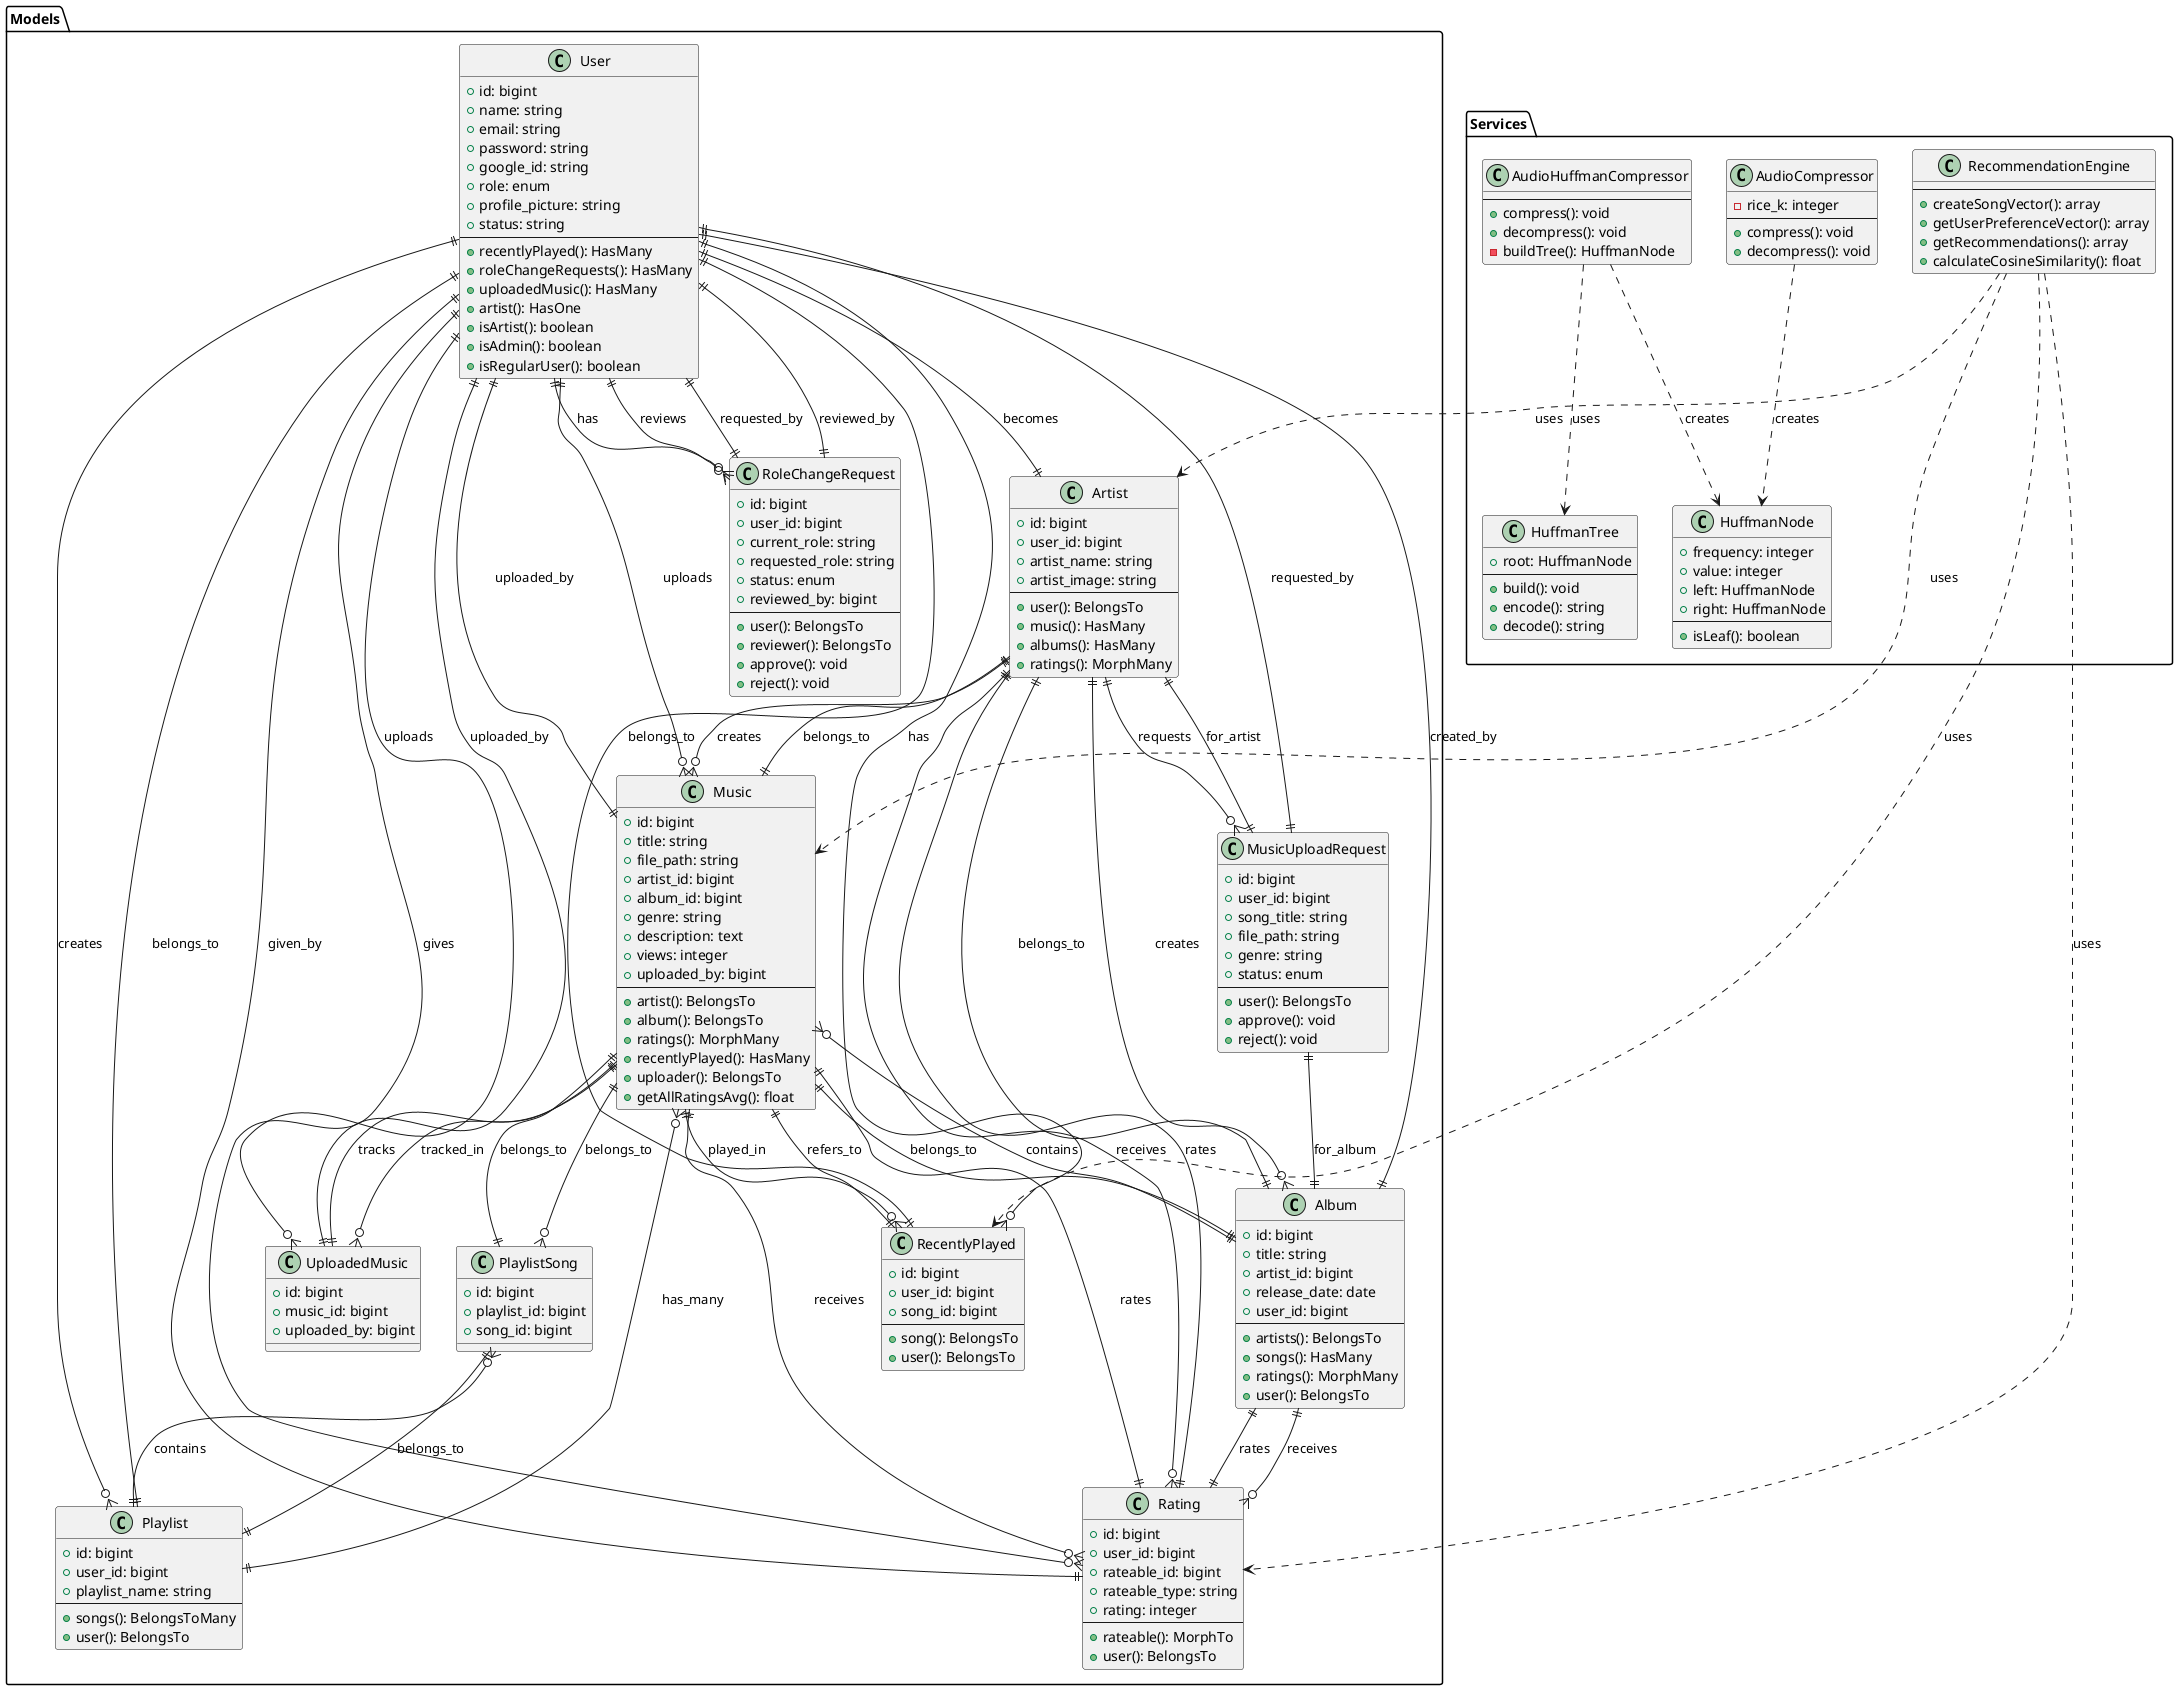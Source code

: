 @startuml Symphonia_Class_Diagram

package "Models" {
    class User {
        +id: bigint
        +name: string
        +email: string
        +password: string
        +google_id: string
        +role: enum
        +profile_picture: string
        +status: string
        --
        +recentlyPlayed(): HasMany
        +roleChangeRequests(): HasMany
        +uploadedMusic(): HasMany
        +artist(): HasOne
        +isArtist(): boolean
        +isAdmin(): boolean
        +isRegularUser(): boolean
    }

    class Artist {
        +id: bigint
        +user_id: bigint
        +artist_name: string
        +artist_image: string
        --
        +user(): BelongsTo
        +music(): HasMany
        +albums(): HasMany
        +ratings(): MorphMany
    }

    class Music {
        +id: bigint
        +title: string
        +file_path: string
        +artist_id: bigint
        +album_id: bigint
        +genre: string
        +description: text
        +views: integer
        +uploaded_by: bigint
        --
        +artist(): BelongsTo
        +album(): BelongsTo
        +ratings(): MorphMany
        +recentlyPlayed(): HasMany
        +uploader(): BelongsTo
        +getAllRatingsAvg(): float
    }

    class Album {
        +id: bigint
        +title: string
        +artist_id: bigint
        +release_date: date
        +user_id: bigint
        --
        +artists(): BelongsTo
        +songs(): HasMany
        +ratings(): MorphMany
        +user(): BelongsTo
    }

    class Playlist {
        +id: bigint
        +user_id: bigint
        +playlist_name: string
        --
        +songs(): BelongsToMany
        +user(): BelongsTo
    }

    class PlaylistSong {
        +id: bigint
        +playlist_id: bigint
        +song_id: bigint
    }

    class Rating {
        +id: bigint
        +user_id: bigint
        +rateable_id: bigint
        +rateable_type: string
        +rating: integer
        --
        +rateable(): MorphTo
        +user(): BelongsTo
    }

    class RecentlyPlayed {
        +id: bigint
        +user_id: bigint
        +song_id: bigint
        --
        +song(): BelongsTo
        +user(): BelongsTo
    }

    class MusicUploadRequest {
        +id: bigint
        +user_id: bigint
        +song_title: string
        +file_path: string
        +genre: string
        +status: enum
        --
        +user(): BelongsTo
        +approve(): void
        +reject(): void
    }

    class RoleChangeRequest {
        +id: bigint
        +user_id: bigint
        +current_role: string
        +requested_role: string
        +status: enum
        +reviewed_by: bigint
        --
        +user(): BelongsTo
        +reviewer(): BelongsTo
        +approve(): void
        +reject(): void
    }

    class UploadedMusic {
        +id: bigint
        +music_id: bigint
        +uploaded_by: bigint
    }
}

package "Services" {
    class RecommendationEngine {
        --
        +createSongVector(): array
        +getUserPreferenceVector(): array
        +getRecommendations(): array
        +calculateCosineSimilarity(): float
    }

    class AudioCompressor {
        -rice_k: integer
        --
        +compress(): void
        +decompress(): void
    }

    class AudioHuffmanCompressor {
        --
        +compress(): void
        +decompress(): void
        -buildTree(): HuffmanNode
    }

    class HuffmanNode {
        +frequency: integer
        +value: integer
        +left: HuffmanNode
        +right: HuffmanNode
        --
        +isLeaf(): boolean
    }

    class HuffmanTree {
        +root: HuffmanNode
        --
        +build(): void
        +encode(): string
        +decode(): string
    }
}

' Relationships
User ||--o{ RecentlyPlayed : has
User ||--o{ RoleChangeRequest : has
User ||--o{ Music : uploads
User ||--o{ UploadedMusic : uploads
User ||--o{ Playlist : creates
User ||--o{ Rating : gives
User ||--o{ RoleChangeRequest : reviews
User ||--|| Artist : becomes

Artist ||--o{ Music : creates
Artist ||--o{ Album : creates
Artist ||--o{ MusicUploadRequest : requests
Artist ||--o{ Rating : receives

Music ||--o{ Rating : receives
Music ||--o{ RecentlyPlayed : played_in
Music ||--o{ PlaylistSong : belongs_to
Music ||--o{ UploadedMusic : tracked_in
Music ||--|| Artist : belongs_to
Music ||--|| Album : belongs_to
Music ||--|| User : uploaded_by

Album ||--o{ Music : contains
Album ||--o{ Rating : receives
Album ||--|| Artist : belongs_to
Album ||--|| User : created_by

Playlist ||--o{ PlaylistSong : contains
Playlist ||--o{ Music : has_many
Playlist ||--|| User : belongs_to

PlaylistSong ||--|| Playlist : belongs_to
PlaylistSong ||--|| Music : belongs_to

Rating ||--|| User : given_by
Rating ||--|| Music : rates
Rating ||--|| Artist : rates
Rating ||--|| Album : rates

RecentlyPlayed ||--|| User : belongs_to
RecentlyPlayed ||--|| Music : refers_to

MusicUploadRequest ||--|| User : requested_by
MusicUploadRequest ||--|| Artist : for_artist
MusicUploadRequest ||--|| Album : for_album

RoleChangeRequest ||--|| User : requested_by
RoleChangeRequest ||--|| User : reviewed_by

UploadedMusic ||--|| Music : tracks
UploadedMusic ||--|| User : uploaded_by

' Service Dependencies
RecommendationEngine ..> Music : uses
RecommendationEngine ..> RecentlyPlayed : uses
RecommendationEngine ..> Rating : uses
RecommendationEngine ..> Artist : uses

AudioCompressor ..> HuffmanNode : creates
AudioHuffmanCompressor ..> HuffmanNode : creates
AudioHuffmanCompressor ..> HuffmanTree : uses

@enduml
